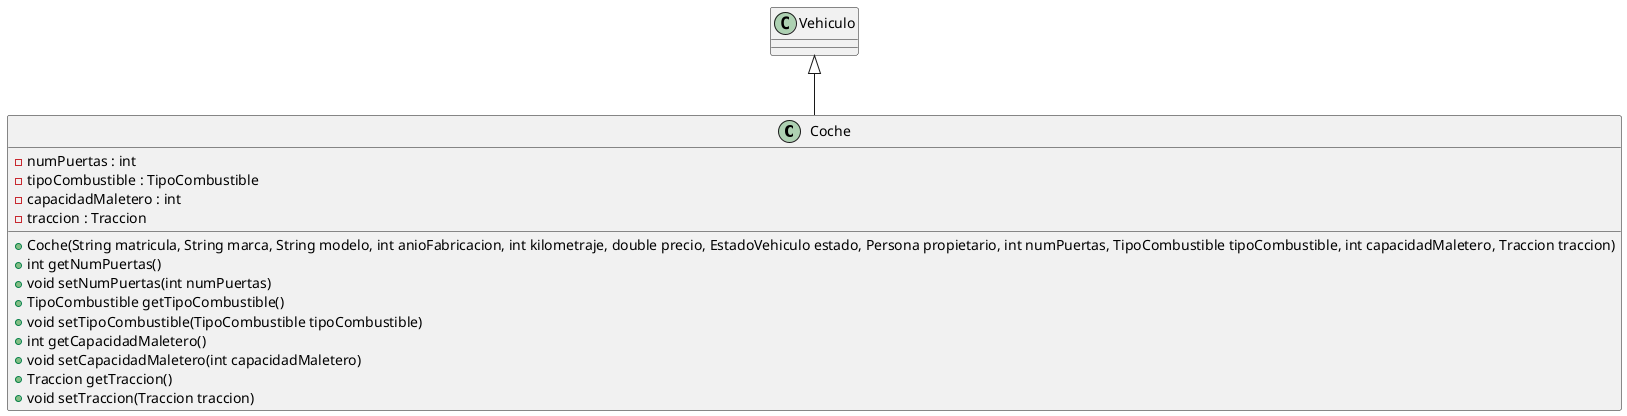 @startuml
class Coche extends Vehiculo {
-numPuertas : int
-tipoCombustible : TipoCombustible
-capacidadMaletero : int
-traccion : Traccion

+Coche(String matricula, String marca, String modelo, int anioFabricacion, int kilometraje, double precio, EstadoVehiculo estado, Persona propietario, int numPuertas, TipoCombustible tipoCombustible, int capacidadMaletero, Traccion traccion)
+int getNumPuertas()
+void setNumPuertas(int numPuertas)
+TipoCombustible getTipoCombustible()
+void setTipoCombustible(TipoCombustible tipoCombustible)
+int getCapacidadMaletero()
+void setCapacidadMaletero(int capacidadMaletero)
+Traccion getTraccion()
+void setTraccion(Traccion traccion)
}
@enduml

